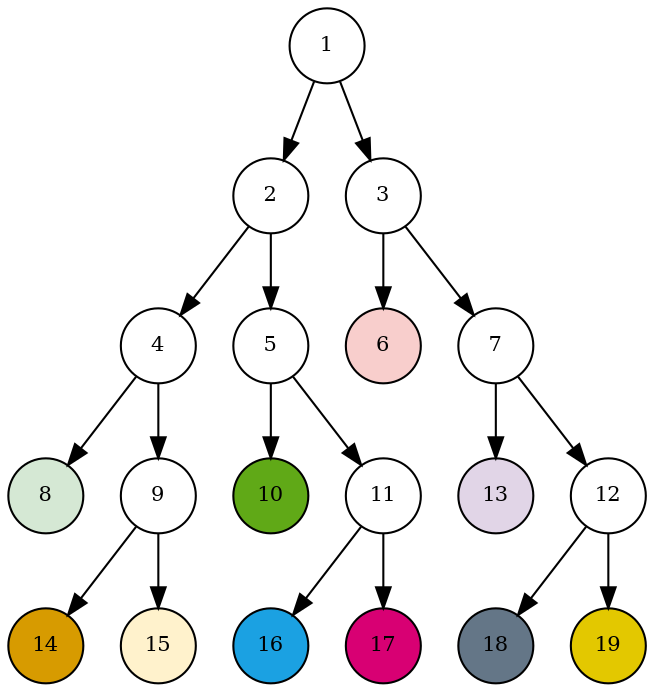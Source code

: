 digraph binaryTree{
    node[shape=circle,color=black,fontcolor=black,fontsize=10];
    6[style="filled",fillcolor="#F8CECC"];
    8[style="filled",fillcolor="#D5E8D4"];
    10[style="filled",fillcolor="#60A917"];
    13[style="filled",fillcolor="#E1D5E7"];
    14[style="filled",fillcolor="#D79B00"];
    15[style="filled",fillcolor="#FFF2CC"];
    16[style="filled",fillcolor="#1BA1E2"];
    17[style="filled",fillcolor="#D80073"];
    18[style="filled",fillcolor="#647687"];
    19[style="filled",fillcolor="#E3C800"];
    
    1->2;
    1->3;
    2->4;
    2->5;
    3->6;
    3->7;
    4->8;
    4->9;
    5->10;
    5->11;
    7->12;
    7->13;
    9->14;
    9->15;
    11->16;
    11->17;
    12->18;
    12->19;
}